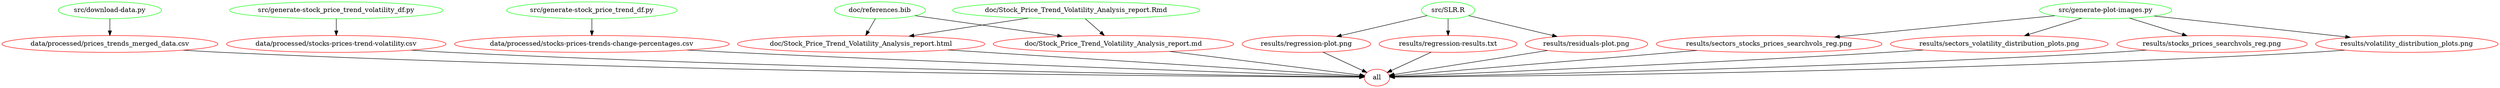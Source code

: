 digraph G {
n2[label="all", color="red"];
n3[label="data/processed/prices_trends_merged_data.csv", color="red"];
n7[label="data/processed/stocks-prices-trend-volatility.csv", color="red"];
n5[label="data/processed/stocks-prices-trends-change-percentages.csv", color="red"];
n19[label="doc/Stock_Price_Trend_Volatility_Analysis_report.Rmd", color="green"];
n21[label="doc/Stock_Price_Trend_Volatility_Analysis_report.html", color="red"];
n18[label="doc/Stock_Price_Trend_Volatility_Analysis_report.md", color="red"];
n20[label="doc/references.bib", color="green"];
n16[label="results/regression-plot.png", color="red"];
n14[label="results/regression-results.txt", color="red"];
n17[label="results/residuals-plot.png", color="red"];
n9[label="results/sectors_stocks_prices_searchvols_reg.png", color="red"];
n11[label="results/sectors_volatility_distribution_plots.png", color="red"];
n12[label="results/stocks_prices_searchvols_reg.png", color="red"];
n13[label="results/volatility_distribution_plots.png", color="red"];
n15[label="src/SLR.R", color="green"];
n4[label="src/download-data.py", color="green"];
n10[label="src/generate-plot-images.py", color="green"];
n6[label="src/generate-stock_price_trend_df.py", color="green"];
n8[label="src/generate-stock_price_trend_volatility_df.py", color="green"];
n3 -> n2 ; 
n7 -> n2 ; 
n5 -> n2 ; 
n21 -> n2 ; 
n18 -> n2 ; 
n16 -> n2 ; 
n14 -> n2 ; 
n17 -> n2 ; 
n9 -> n2 ; 
n11 -> n2 ; 
n12 -> n2 ; 
n13 -> n2 ; 
n4 -> n3 ; 
n8 -> n7 ; 
n6 -> n5 ; 
n19 -> n21 ; 
n20 -> n21 ; 
n19 -> n18 ; 
n20 -> n18 ; 
n15 -> n16 ; 
n15 -> n14 ; 
n15 -> n17 ; 
n10 -> n9 ; 
n10 -> n11 ; 
n10 -> n12 ; 
n10 -> n13 ; 
}

